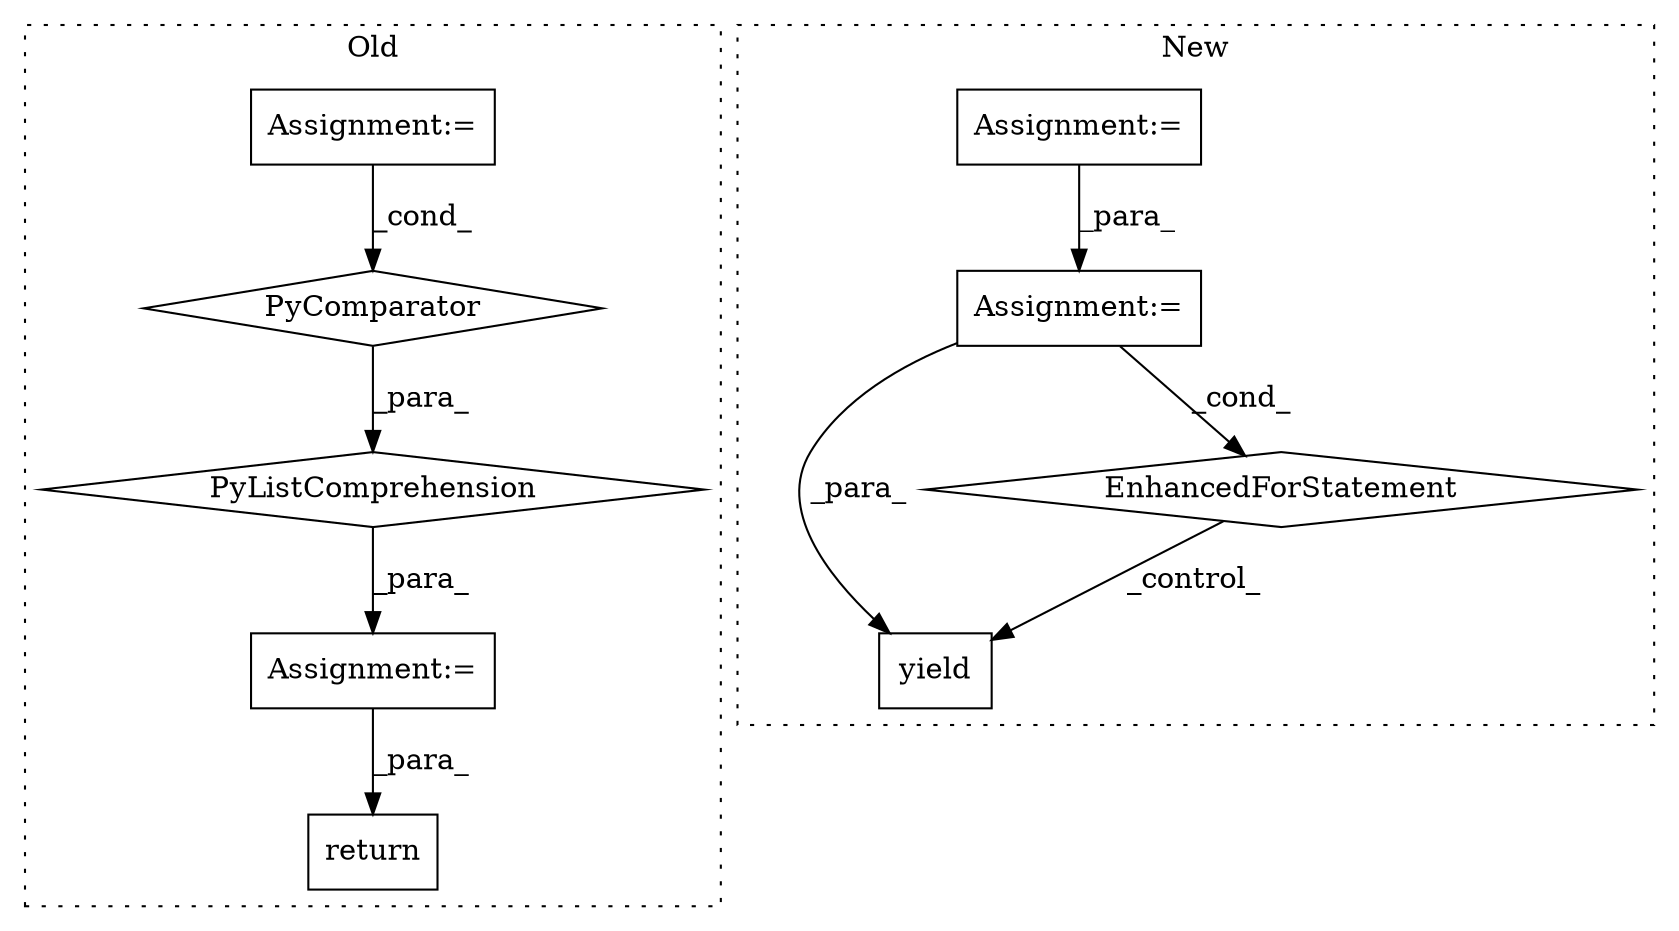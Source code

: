 digraph G {
subgraph cluster0 {
1 [label="PyListComprehension" a="109" s="12081" l="141" shape="diamond"];
3 [label="PyComparator" a="113" s="12156" l="58" shape="diamond"];
4 [label="Assignment:=" a="7" s="12156" l="58" shape="box"];
5 [label="Assignment:=" a="7" s="12509" l="1" shape="box"];
9 [label="return" a="41" s="12535" l="7" shape="box"];
label = "Old";
style="dotted";
}
subgraph cluster1 {
2 [label="yield" a="112" s="10470" l="18" shape="box"];
6 [label="Assignment:=" a="7" s="10087" l="1" shape="box"];
7 [label="Assignment:=" a="7" s="10299" l="1" shape="box"];
8 [label="EnhancedForStatement" a="70" s="10352,10456" l="81,2" shape="diamond"];
label = "New";
style="dotted";
}
1 -> 5 [label="_para_"];
3 -> 1 [label="_para_"];
4 -> 3 [label="_cond_"];
5 -> 9 [label="_para_"];
6 -> 7 [label="_para_"];
7 -> 8 [label="_cond_"];
7 -> 2 [label="_para_"];
8 -> 2 [label="_control_"];
}